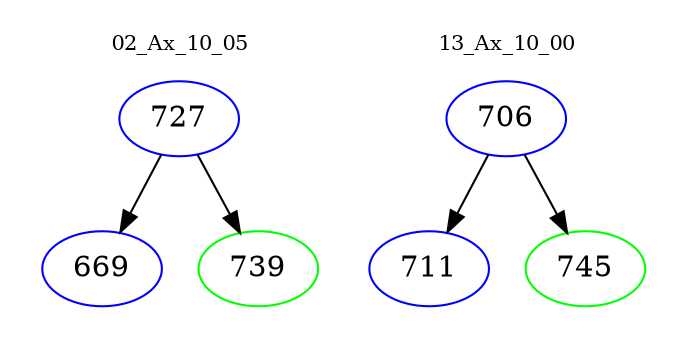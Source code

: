 digraph{
subgraph cluster_0 {
color = white
label = "02_Ax_10_05";
fontsize=10;
T0_727 [label="727", color="blue"]
T0_727 -> T0_669 [color="black"]
T0_669 [label="669", color="blue"]
T0_727 -> T0_739 [color="black"]
T0_739 [label="739", color="green"]
}
subgraph cluster_1 {
color = white
label = "13_Ax_10_00";
fontsize=10;
T1_706 [label="706", color="blue"]
T1_706 -> T1_711 [color="black"]
T1_711 [label="711", color="blue"]
T1_706 -> T1_745 [color="black"]
T1_745 [label="745", color="green"]
}
}
